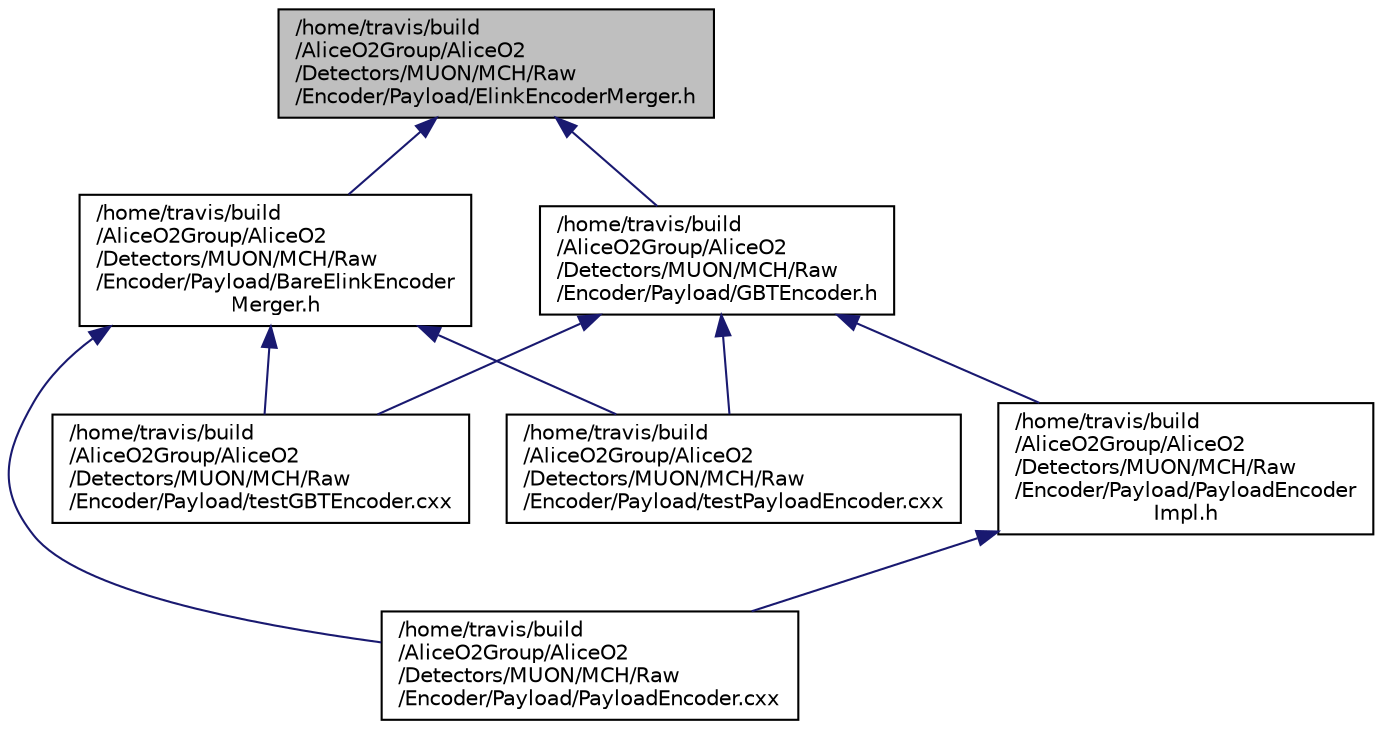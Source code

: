 digraph "/home/travis/build/AliceO2Group/AliceO2/Detectors/MUON/MCH/Raw/Encoder/Payload/ElinkEncoderMerger.h"
{
 // INTERACTIVE_SVG=YES
  bgcolor="transparent";
  edge [fontname="Helvetica",fontsize="10",labelfontname="Helvetica",labelfontsize="10"];
  node [fontname="Helvetica",fontsize="10",shape=record];
  Node4 [label="/home/travis/build\l/AliceO2Group/AliceO2\l/Detectors/MUON/MCH/Raw\l/Encoder/Payload/ElinkEncoderMerger.h",height=0.2,width=0.4,color="black", fillcolor="grey75", style="filled", fontcolor="black"];
  Node4 -> Node5 [dir="back",color="midnightblue",fontsize="10",style="solid",fontname="Helvetica"];
  Node5 [label="/home/travis/build\l/AliceO2Group/AliceO2\l/Detectors/MUON/MCH/Raw\l/Encoder/Payload/BareElinkEncoder\lMerger.h",height=0.2,width=0.4,color="black",URL="$d8/d2e/BareElinkEncoderMerger_8h.html"];
  Node5 -> Node6 [dir="back",color="midnightblue",fontsize="10",style="solid",fontname="Helvetica"];
  Node6 [label="/home/travis/build\l/AliceO2Group/AliceO2\l/Detectors/MUON/MCH/Raw\l/Encoder/Payload/PayloadEncoder.cxx",height=0.2,width=0.4,color="black",URL="$d6/d9e/PayloadEncoder_8cxx.html"];
  Node5 -> Node7 [dir="back",color="midnightblue",fontsize="10",style="solid",fontname="Helvetica"];
  Node7 [label="/home/travis/build\l/AliceO2Group/AliceO2\l/Detectors/MUON/MCH/Raw\l/Encoder/Payload/testGBTEncoder.cxx",height=0.2,width=0.4,color="black",URL="$d5/dd6/testGBTEncoder_8cxx.html"];
  Node5 -> Node8 [dir="back",color="midnightblue",fontsize="10",style="solid",fontname="Helvetica"];
  Node8 [label="/home/travis/build\l/AliceO2Group/AliceO2\l/Detectors/MUON/MCH/Raw\l/Encoder/Payload/testPayloadEncoder.cxx",height=0.2,width=0.4,color="black",URL="$d2/ded/testPayloadEncoder_8cxx.html"];
  Node4 -> Node9 [dir="back",color="midnightblue",fontsize="10",style="solid",fontname="Helvetica"];
  Node9 [label="/home/travis/build\l/AliceO2Group/AliceO2\l/Detectors/MUON/MCH/Raw\l/Encoder/Payload/GBTEncoder.h",height=0.2,width=0.4,color="black",URL="$d4/d54/GBTEncoder_8h.html"];
  Node9 -> Node10 [dir="back",color="midnightblue",fontsize="10",style="solid",fontname="Helvetica"];
  Node10 [label="/home/travis/build\l/AliceO2Group/AliceO2\l/Detectors/MUON/MCH/Raw\l/Encoder/Payload/PayloadEncoder\lImpl.h",height=0.2,width=0.4,color="black",URL="$d7/d38/PayloadEncoderImpl_8h.html"];
  Node10 -> Node6 [dir="back",color="midnightblue",fontsize="10",style="solid",fontname="Helvetica"];
  Node9 -> Node7 [dir="back",color="midnightblue",fontsize="10",style="solid",fontname="Helvetica"];
  Node9 -> Node8 [dir="back",color="midnightblue",fontsize="10",style="solid",fontname="Helvetica"];
}
